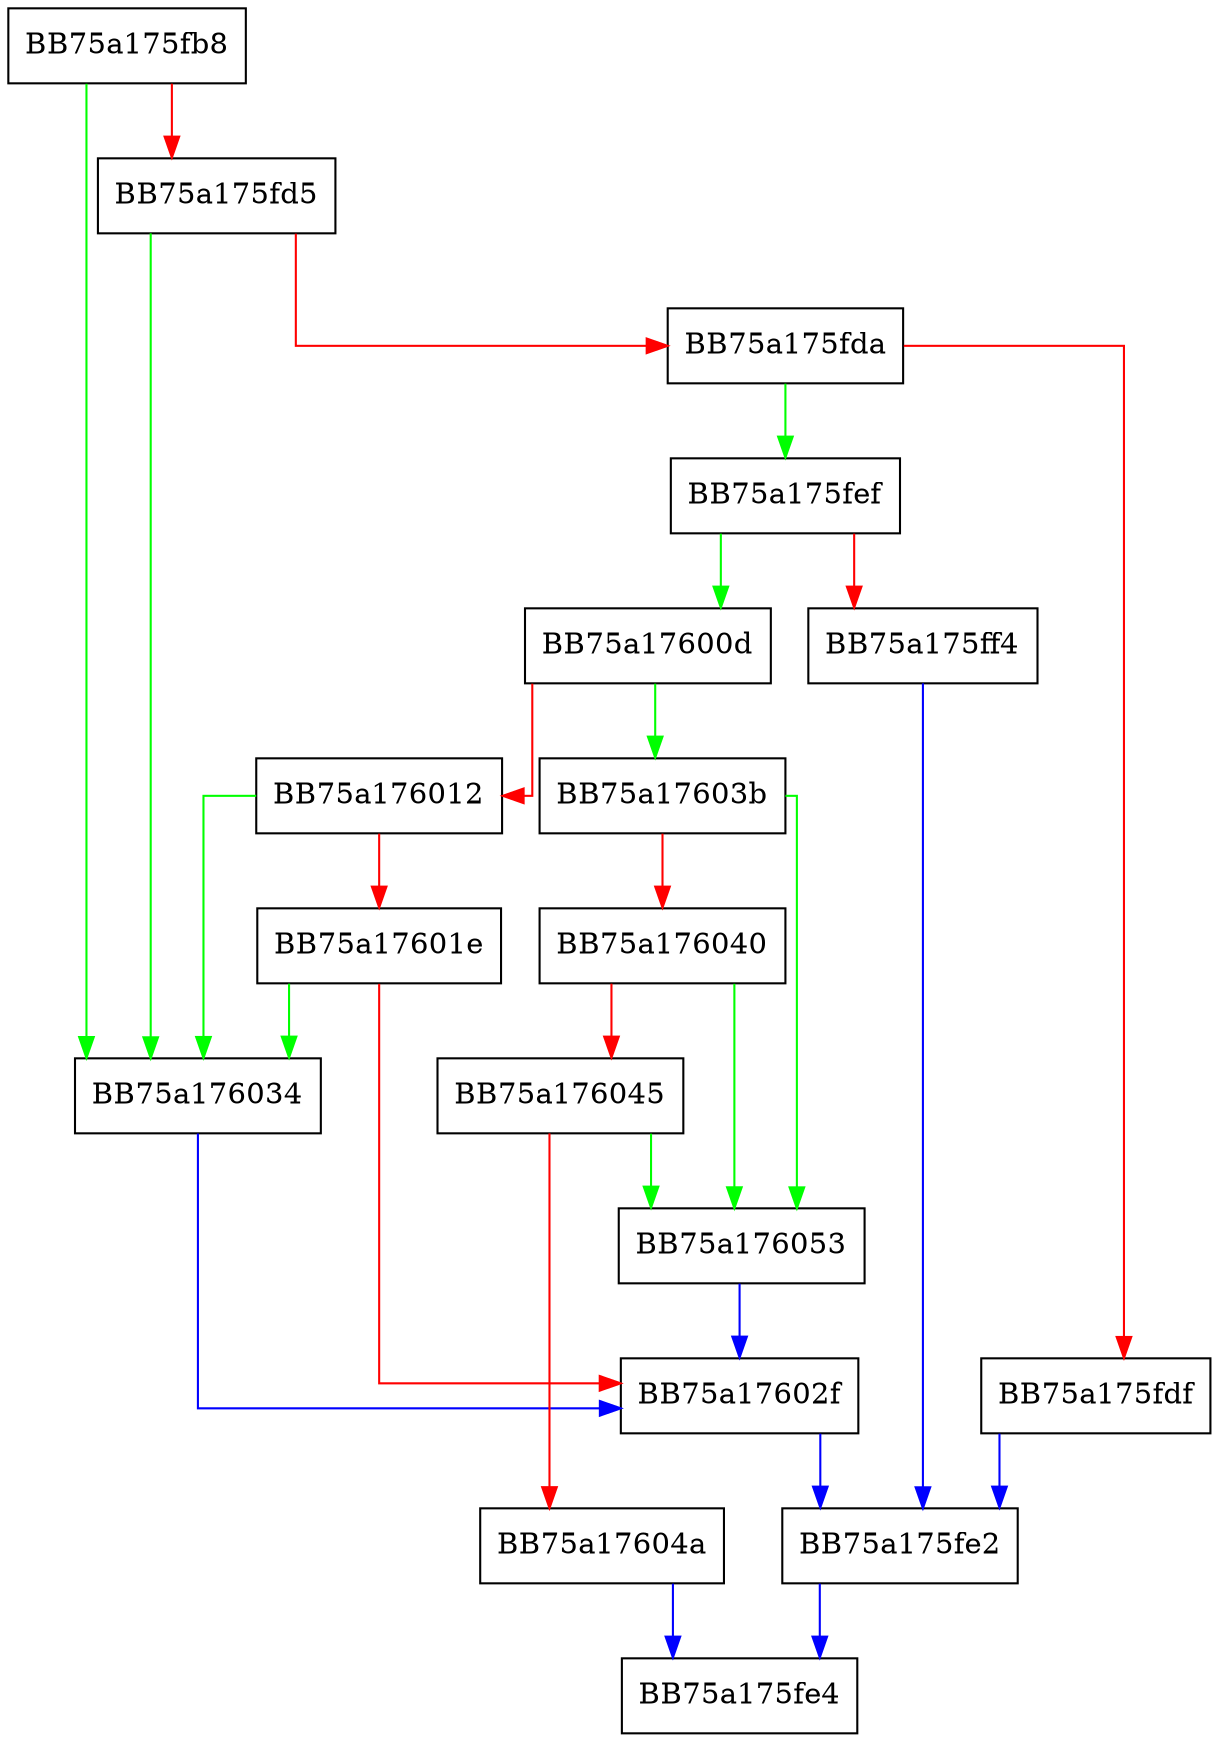 digraph toBoolean {
  node [shape="box"];
  graph [splines=ortho];
  BB75a175fb8 -> BB75a176034 [color="green"];
  BB75a175fb8 -> BB75a175fd5 [color="red"];
  BB75a175fd5 -> BB75a176034 [color="green"];
  BB75a175fd5 -> BB75a175fda [color="red"];
  BB75a175fda -> BB75a175fef [color="green"];
  BB75a175fda -> BB75a175fdf [color="red"];
  BB75a175fdf -> BB75a175fe2 [color="blue"];
  BB75a175fe2 -> BB75a175fe4 [color="blue"];
  BB75a175fef -> BB75a17600d [color="green"];
  BB75a175fef -> BB75a175ff4 [color="red"];
  BB75a175ff4 -> BB75a175fe2 [color="blue"];
  BB75a17600d -> BB75a17603b [color="green"];
  BB75a17600d -> BB75a176012 [color="red"];
  BB75a176012 -> BB75a176034 [color="green"];
  BB75a176012 -> BB75a17601e [color="red"];
  BB75a17601e -> BB75a176034 [color="green"];
  BB75a17601e -> BB75a17602f [color="red"];
  BB75a17602f -> BB75a175fe2 [color="blue"];
  BB75a176034 -> BB75a17602f [color="blue"];
  BB75a17603b -> BB75a176053 [color="green"];
  BB75a17603b -> BB75a176040 [color="red"];
  BB75a176040 -> BB75a176053 [color="green"];
  BB75a176040 -> BB75a176045 [color="red"];
  BB75a176045 -> BB75a176053 [color="green"];
  BB75a176045 -> BB75a17604a [color="red"];
  BB75a17604a -> BB75a175fe4 [color="blue"];
  BB75a176053 -> BB75a17602f [color="blue"];
}